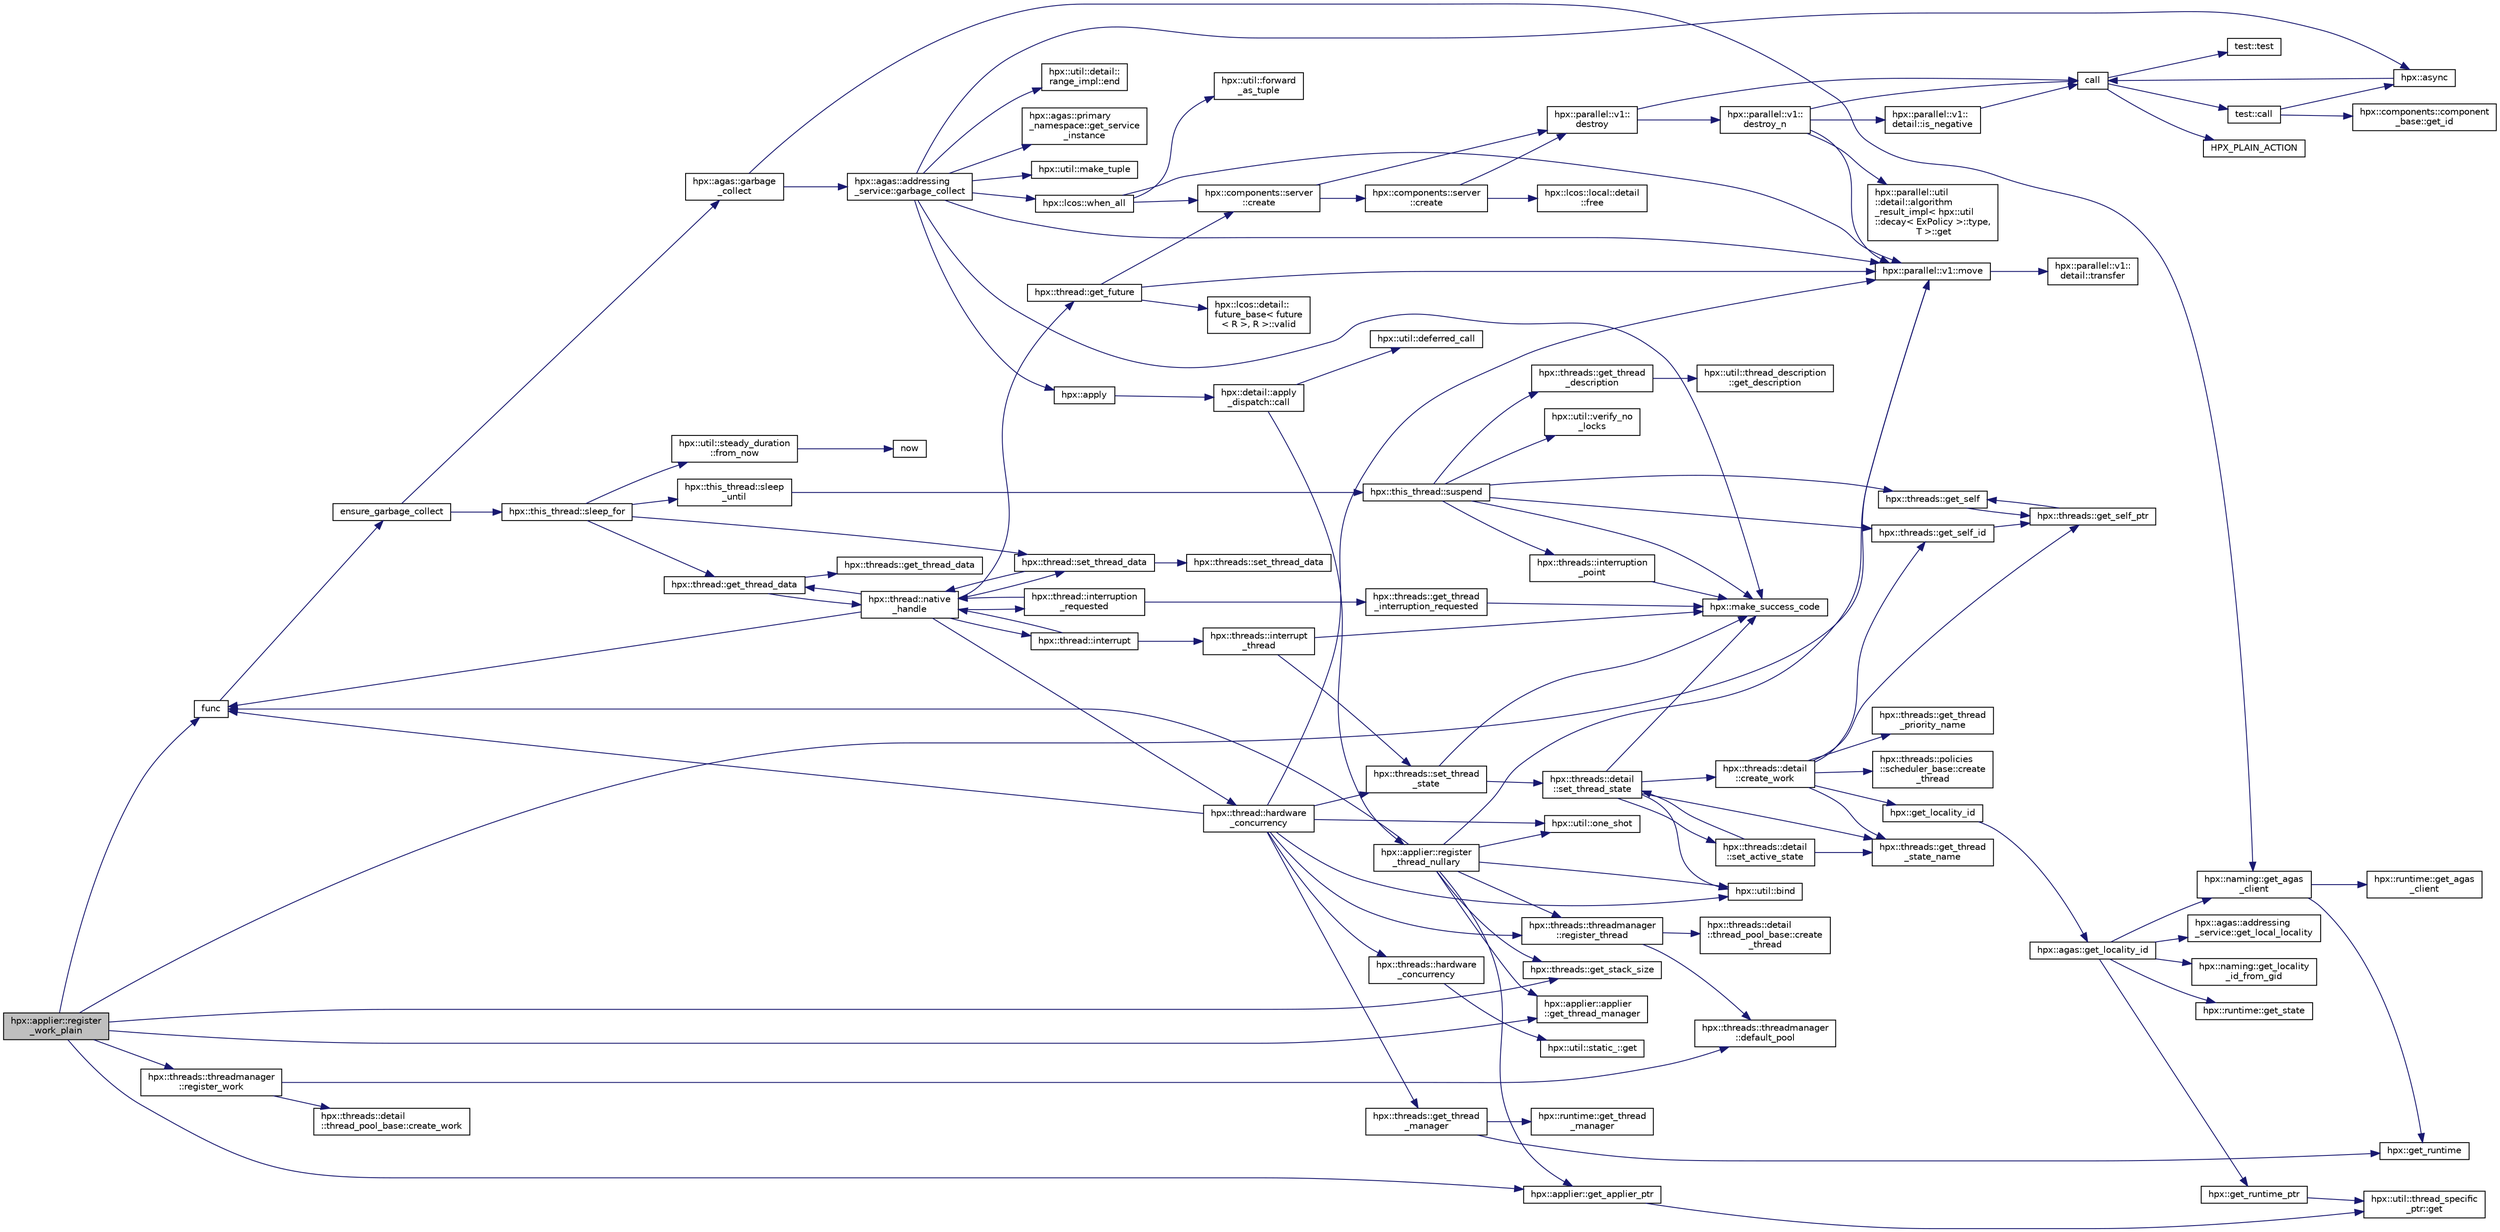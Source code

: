 digraph "hpx::applier::register_work_plain"
{
  edge [fontname="Helvetica",fontsize="10",labelfontname="Helvetica",labelfontsize="10"];
  node [fontname="Helvetica",fontsize="10",shape=record];
  rankdir="LR";
  Node2400 [label="hpx::applier::register\l_work_plain",height=0.2,width=0.4,color="black", fillcolor="grey75", style="filled", fontcolor="black"];
  Node2400 -> Node2401 [color="midnightblue",fontsize="10",style="solid",fontname="Helvetica"];
  Node2401 [label="hpx::applier::get_applier_ptr",height=0.2,width=0.4,color="black", fillcolor="white", style="filled",URL="$d8/dcb/namespacehpx_1_1applier.html#a617483cf2b77ad3a0aa428ade7b35299"];
  Node2401 -> Node2402 [color="midnightblue",fontsize="10",style="solid",fontname="Helvetica"];
  Node2402 [label="hpx::util::thread_specific\l_ptr::get",height=0.2,width=0.4,color="black", fillcolor="white", style="filled",URL="$d4/d4c/structhpx_1_1util_1_1thread__specific__ptr.html#a3b27d8520710478aa41d1f74206bdba9"];
  Node2400 -> Node2403 [color="midnightblue",fontsize="10",style="solid",fontname="Helvetica"];
  Node2403 [label="func",height=0.2,width=0.4,color="black", fillcolor="white", style="filled",URL="$d8/dfd/id__type__ref__counting__1032_8cpp.html#ab811b86ea5107ffb3351fcaa29d2c652"];
  Node2403 -> Node2404 [color="midnightblue",fontsize="10",style="solid",fontname="Helvetica"];
  Node2404 [label="ensure_garbage_collect",height=0.2,width=0.4,color="black", fillcolor="white", style="filled",URL="$d8/dfd/id__type__ref__counting__1032_8cpp.html#a5264b94bf7c262ac0e521fb290d476d5"];
  Node2404 -> Node2405 [color="midnightblue",fontsize="10",style="solid",fontname="Helvetica"];
  Node2405 [label="hpx::this_thread::sleep_for",height=0.2,width=0.4,color="black", fillcolor="white", style="filled",URL="$d9/d52/namespacehpx_1_1this__thread.html#afc042a5a5fa52eef2d1d177a343435cf"];
  Node2405 -> Node2406 [color="midnightblue",fontsize="10",style="solid",fontname="Helvetica"];
  Node2406 [label="hpx::this_thread::sleep\l_until",height=0.2,width=0.4,color="black", fillcolor="white", style="filled",URL="$d9/d52/namespacehpx_1_1this__thread.html#ae12a853980115b23ff0ab8ca06622658"];
  Node2406 -> Node2407 [color="midnightblue",fontsize="10",style="solid",fontname="Helvetica"];
  Node2407 [label="hpx::this_thread::suspend",height=0.2,width=0.4,color="black", fillcolor="white", style="filled",URL="$d9/d52/namespacehpx_1_1this__thread.html#aca220026fb3014c0881d129fe31c0073"];
  Node2407 -> Node2408 [color="midnightblue",fontsize="10",style="solid",fontname="Helvetica"];
  Node2408 [label="hpx::threads::get_self",height=0.2,width=0.4,color="black", fillcolor="white", style="filled",URL="$d7/d28/namespacehpx_1_1threads.html#a07daf4d6d29233f20d66d41ab7b5b8e8"];
  Node2408 -> Node2409 [color="midnightblue",fontsize="10",style="solid",fontname="Helvetica"];
  Node2409 [label="hpx::threads::get_self_ptr",height=0.2,width=0.4,color="black", fillcolor="white", style="filled",URL="$d7/d28/namespacehpx_1_1threads.html#a22877ae347ad884cde3a51397dad6c53"];
  Node2409 -> Node2408 [color="midnightblue",fontsize="10",style="solid",fontname="Helvetica"];
  Node2407 -> Node2410 [color="midnightblue",fontsize="10",style="solid",fontname="Helvetica"];
  Node2410 [label="hpx::threads::get_self_id",height=0.2,width=0.4,color="black", fillcolor="white", style="filled",URL="$d7/d28/namespacehpx_1_1threads.html#afafe0f900b9fac3d4ed3c747625c1cfe"];
  Node2410 -> Node2409 [color="midnightblue",fontsize="10",style="solid",fontname="Helvetica"];
  Node2407 -> Node2411 [color="midnightblue",fontsize="10",style="solid",fontname="Helvetica"];
  Node2411 [label="hpx::threads::interruption\l_point",height=0.2,width=0.4,color="black", fillcolor="white", style="filled",URL="$d7/d28/namespacehpx_1_1threads.html#ada6ec56a12b050707311d8c628089059"];
  Node2411 -> Node2412 [color="midnightblue",fontsize="10",style="solid",fontname="Helvetica"];
  Node2412 [label="hpx::make_success_code",height=0.2,width=0.4,color="black", fillcolor="white", style="filled",URL="$d8/d83/namespacehpx.html#a0e8512a8f49e2a6c8185061181419d8f",tooltip="Returns error_code(hpx::success, \"success\", mode). "];
  Node2407 -> Node2413 [color="midnightblue",fontsize="10",style="solid",fontname="Helvetica"];
  Node2413 [label="hpx::util::verify_no\l_locks",height=0.2,width=0.4,color="black", fillcolor="white", style="filled",URL="$df/dad/namespacehpx_1_1util.html#ae0e1837ee6f09b79b26c2e788d2e9fc9"];
  Node2407 -> Node2414 [color="midnightblue",fontsize="10",style="solid",fontname="Helvetica"];
  Node2414 [label="hpx::threads::get_thread\l_description",height=0.2,width=0.4,color="black", fillcolor="white", style="filled",URL="$d7/d28/namespacehpx_1_1threads.html#a42fc18a7a680f4e8bc633a4b4c956701"];
  Node2414 -> Node2415 [color="midnightblue",fontsize="10",style="solid",fontname="Helvetica"];
  Node2415 [label="hpx::util::thread_description\l::get_description",height=0.2,width=0.4,color="black", fillcolor="white", style="filled",URL="$df/d9e/structhpx_1_1util_1_1thread__description.html#a8c834e14eca6eb228188022577f9f952"];
  Node2407 -> Node2412 [color="midnightblue",fontsize="10",style="solid",fontname="Helvetica"];
  Node2405 -> Node2416 [color="midnightblue",fontsize="10",style="solid",fontname="Helvetica"];
  Node2416 [label="hpx::util::steady_duration\l::from_now",height=0.2,width=0.4,color="black", fillcolor="white", style="filled",URL="$d9/d4f/classhpx_1_1util_1_1steady__duration.html#a0132206d767cd0f7395507b40111a153"];
  Node2416 -> Node2417 [color="midnightblue",fontsize="10",style="solid",fontname="Helvetica"];
  Node2417 [label="now",height=0.2,width=0.4,color="black", fillcolor="white", style="filled",URL="$de/db3/1d__stencil__1__omp_8cpp.html#a89e9667753dccfac455bd37a7a3a7b16"];
  Node2405 -> Node2418 [color="midnightblue",fontsize="10",style="solid",fontname="Helvetica"];
  Node2418 [label="hpx::thread::get_thread_data",height=0.2,width=0.4,color="black", fillcolor="white", style="filled",URL="$de/d9b/classhpx_1_1thread.html#a4535ef82cec3b953d2c941d20e3e3904"];
  Node2418 -> Node2419 [color="midnightblue",fontsize="10",style="solid",fontname="Helvetica"];
  Node2419 [label="hpx::threads::get_thread_data",height=0.2,width=0.4,color="black", fillcolor="white", style="filled",URL="$d7/d28/namespacehpx_1_1threads.html#a8737931ff6303807225f735b2b384ae4"];
  Node2418 -> Node2420 [color="midnightblue",fontsize="10",style="solid",fontname="Helvetica"];
  Node2420 [label="hpx::thread::native\l_handle",height=0.2,width=0.4,color="black", fillcolor="white", style="filled",URL="$de/d9b/classhpx_1_1thread.html#acf48190d264ab64c1c4ec99d0b421b5a"];
  Node2420 -> Node2421 [color="midnightblue",fontsize="10",style="solid",fontname="Helvetica"];
  Node2421 [label="hpx::thread::hardware\l_concurrency",height=0.2,width=0.4,color="black", fillcolor="white", style="filled",URL="$de/d9b/classhpx_1_1thread.html#a8e4fff210e02485ba493bc3a2a956c03"];
  Node2421 -> Node2422 [color="midnightblue",fontsize="10",style="solid",fontname="Helvetica"];
  Node2422 [label="hpx::threads::hardware\l_concurrency",height=0.2,width=0.4,color="black", fillcolor="white", style="filled",URL="$d7/d28/namespacehpx_1_1threads.html#aa8752a235478d2ad7b5ac467b63ab527"];
  Node2422 -> Node2423 [color="midnightblue",fontsize="10",style="solid",fontname="Helvetica"];
  Node2423 [label="hpx::util::static_::get",height=0.2,width=0.4,color="black", fillcolor="white", style="filled",URL="$d3/dbb/structhpx_1_1util_1_1static__.html#a2967c633948a3bf17a3b5405ef5a8318"];
  Node2421 -> Node2403 [color="midnightblue",fontsize="10",style="solid",fontname="Helvetica"];
  Node2421 -> Node2424 [color="midnightblue",fontsize="10",style="solid",fontname="Helvetica"];
  Node2424 [label="hpx::util::bind",height=0.2,width=0.4,color="black", fillcolor="white", style="filled",URL="$df/dad/namespacehpx_1_1util.html#ad844caedf82a0173d6909d910c3e48c6"];
  Node2421 -> Node2425 [color="midnightblue",fontsize="10",style="solid",fontname="Helvetica"];
  Node2425 [label="hpx::util::one_shot",height=0.2,width=0.4,color="black", fillcolor="white", style="filled",URL="$df/dad/namespacehpx_1_1util.html#a273e61be42a72415291e0ec0a4f28c7a"];
  Node2421 -> Node2426 [color="midnightblue",fontsize="10",style="solid",fontname="Helvetica"];
  Node2426 [label="hpx::parallel::v1::move",height=0.2,width=0.4,color="black", fillcolor="white", style="filled",URL="$db/db9/namespacehpx_1_1parallel_1_1v1.html#aa7c4ede081ce786c9d1eb1adff495cfc"];
  Node2426 -> Node2427 [color="midnightblue",fontsize="10",style="solid",fontname="Helvetica"];
  Node2427 [label="hpx::parallel::v1::\ldetail::transfer",height=0.2,width=0.4,color="black", fillcolor="white", style="filled",URL="$d2/ddd/namespacehpx_1_1parallel_1_1v1_1_1detail.html#ab1b56a05e1885ca7cc7ffa1804dd2f3c"];
  Node2421 -> Node2428 [color="midnightblue",fontsize="10",style="solid",fontname="Helvetica"];
  Node2428 [label="hpx::threads::get_thread\l_manager",height=0.2,width=0.4,color="black", fillcolor="white", style="filled",URL="$d7/d28/namespacehpx_1_1threads.html#a076973c3a53beadde7d967e22c4f6cce"];
  Node2428 -> Node2429 [color="midnightblue",fontsize="10",style="solid",fontname="Helvetica"];
  Node2429 [label="hpx::get_runtime",height=0.2,width=0.4,color="black", fillcolor="white", style="filled",URL="$d8/d83/namespacehpx.html#aef902cc6c7dd3b9fbadf34d1e850a070"];
  Node2428 -> Node2430 [color="midnightblue",fontsize="10",style="solid",fontname="Helvetica"];
  Node2430 [label="hpx::runtime::get_thread\l_manager",height=0.2,width=0.4,color="black", fillcolor="white", style="filled",URL="$d0/d7b/classhpx_1_1runtime.html#a865b12d57fcd44a8d3dda3e35414f563"];
  Node2421 -> Node2431 [color="midnightblue",fontsize="10",style="solid",fontname="Helvetica"];
  Node2431 [label="hpx::threads::threadmanager\l::register_thread",height=0.2,width=0.4,color="black", fillcolor="white", style="filled",URL="$d5/daa/classhpx_1_1threads_1_1threadmanager.html#a7f79c7578e08a60ca45eb276ce8133d8"];
  Node2431 -> Node2432 [color="midnightblue",fontsize="10",style="solid",fontname="Helvetica"];
  Node2432 [label="hpx::threads::threadmanager\l::default_pool",height=0.2,width=0.4,color="black", fillcolor="white", style="filled",URL="$d5/daa/classhpx_1_1threads_1_1threadmanager.html#a851f067d03b5dd1c5e6a9a6a841e05df"];
  Node2431 -> Node2433 [color="midnightblue",fontsize="10",style="solid",fontname="Helvetica"];
  Node2433 [label="hpx::threads::detail\l::thread_pool_base::create\l_thread",height=0.2,width=0.4,color="black", fillcolor="white", style="filled",URL="$de/dae/classhpx_1_1threads_1_1detail_1_1thread__pool__base.html#ad35d3779eef6f4528e62a26d71b34b34"];
  Node2421 -> Node2434 [color="midnightblue",fontsize="10",style="solid",fontname="Helvetica"];
  Node2434 [label="hpx::threads::set_thread\l_state",height=0.2,width=0.4,color="black", fillcolor="white", style="filled",URL="$d7/d28/namespacehpx_1_1threads.html#ac0690ad16ad778bcc79dcd727cc33025",tooltip="Set the thread state of the thread referenced by the thread_id id. "];
  Node2434 -> Node2412 [color="midnightblue",fontsize="10",style="solid",fontname="Helvetica"];
  Node2434 -> Node2435 [color="midnightblue",fontsize="10",style="solid",fontname="Helvetica"];
  Node2435 [label="hpx::threads::detail\l::set_thread_state",height=0.2,width=0.4,color="black", fillcolor="white", style="filled",URL="$d2/dd1/namespacehpx_1_1threads_1_1detail.html#af85ddc854c4a149bf1738eb1b111b9ab"];
  Node2435 -> Node2436 [color="midnightblue",fontsize="10",style="solid",fontname="Helvetica"];
  Node2436 [label="hpx::threads::get_thread\l_state_name",height=0.2,width=0.4,color="black", fillcolor="white", style="filled",URL="$d7/d28/namespacehpx_1_1threads.html#a26f91ea8d2195f165c033241c5cd11db"];
  Node2435 -> Node2412 [color="midnightblue",fontsize="10",style="solid",fontname="Helvetica"];
  Node2435 -> Node2424 [color="midnightblue",fontsize="10",style="solid",fontname="Helvetica"];
  Node2435 -> Node2437 [color="midnightblue",fontsize="10",style="solid",fontname="Helvetica"];
  Node2437 [label="hpx::threads::detail\l::set_active_state",height=0.2,width=0.4,color="black", fillcolor="white", style="filled",URL="$d2/dd1/namespacehpx_1_1threads_1_1detail.html#a45884a5bf04ad66a4f259231a3947e76"];
  Node2437 -> Node2436 [color="midnightblue",fontsize="10",style="solid",fontname="Helvetica"];
  Node2437 -> Node2435 [color="midnightblue",fontsize="10",style="solid",fontname="Helvetica"];
  Node2435 -> Node2438 [color="midnightblue",fontsize="10",style="solid",fontname="Helvetica"];
  Node2438 [label="hpx::threads::detail\l::create_work",height=0.2,width=0.4,color="black", fillcolor="white", style="filled",URL="$d2/dd1/namespacehpx_1_1threads_1_1detail.html#ae22384a3c1b1a1940032fad068fb54b1"];
  Node2438 -> Node2436 [color="midnightblue",fontsize="10",style="solid",fontname="Helvetica"];
  Node2438 -> Node2439 [color="midnightblue",fontsize="10",style="solid",fontname="Helvetica"];
  Node2439 [label="hpx::threads::get_thread\l_priority_name",height=0.2,width=0.4,color="black", fillcolor="white", style="filled",URL="$d7/d28/namespacehpx_1_1threads.html#a9c6b2fec0c1cf5b06ff83ce756ca6d42"];
  Node2438 -> Node2409 [color="midnightblue",fontsize="10",style="solid",fontname="Helvetica"];
  Node2438 -> Node2410 [color="midnightblue",fontsize="10",style="solid",fontname="Helvetica"];
  Node2438 -> Node2440 [color="midnightblue",fontsize="10",style="solid",fontname="Helvetica"];
  Node2440 [label="hpx::get_locality_id",height=0.2,width=0.4,color="black", fillcolor="white", style="filled",URL="$d8/d83/namespacehpx.html#a158d7c54a657bb364c1704033010697b",tooltip="Return the number of the locality this function is being called from. "];
  Node2440 -> Node2441 [color="midnightblue",fontsize="10",style="solid",fontname="Helvetica"];
  Node2441 [label="hpx::agas::get_locality_id",height=0.2,width=0.4,color="black", fillcolor="white", style="filled",URL="$dc/d54/namespacehpx_1_1agas.html#a491cc2ddecdf0f1a9129900caa6a4d3e"];
  Node2441 -> Node2442 [color="midnightblue",fontsize="10",style="solid",fontname="Helvetica"];
  Node2442 [label="hpx::get_runtime_ptr",height=0.2,width=0.4,color="black", fillcolor="white", style="filled",URL="$d8/d83/namespacehpx.html#af29daf2bb3e01b4d6495a1742b6cce64"];
  Node2442 -> Node2402 [color="midnightblue",fontsize="10",style="solid",fontname="Helvetica"];
  Node2441 -> Node2443 [color="midnightblue",fontsize="10",style="solid",fontname="Helvetica"];
  Node2443 [label="hpx::runtime::get_state",height=0.2,width=0.4,color="black", fillcolor="white", style="filled",URL="$d0/d7b/classhpx_1_1runtime.html#ab405f80e060dac95d624520f38b0524c"];
  Node2441 -> Node2444 [color="midnightblue",fontsize="10",style="solid",fontname="Helvetica"];
  Node2444 [label="hpx::naming::get_agas\l_client",height=0.2,width=0.4,color="black", fillcolor="white", style="filled",URL="$d4/dc9/namespacehpx_1_1naming.html#a0408fffd5d34b620712a801b0ae3b032"];
  Node2444 -> Node2429 [color="midnightblue",fontsize="10",style="solid",fontname="Helvetica"];
  Node2444 -> Node2445 [color="midnightblue",fontsize="10",style="solid",fontname="Helvetica"];
  Node2445 [label="hpx::runtime::get_agas\l_client",height=0.2,width=0.4,color="black", fillcolor="white", style="filled",URL="$d0/d7b/classhpx_1_1runtime.html#aeb5dddd30d6b9861669af8ad44d1a96a"];
  Node2441 -> Node2446 [color="midnightblue",fontsize="10",style="solid",fontname="Helvetica"];
  Node2446 [label="hpx::agas::addressing\l_service::get_local_locality",height=0.2,width=0.4,color="black", fillcolor="white", style="filled",URL="$db/d58/structhpx_1_1agas_1_1addressing__service.html#ab52c19a37c2a7a006c6c15f90ad0539c"];
  Node2441 -> Node2447 [color="midnightblue",fontsize="10",style="solid",fontname="Helvetica"];
  Node2447 [label="hpx::naming::get_locality\l_id_from_gid",height=0.2,width=0.4,color="black", fillcolor="white", style="filled",URL="$d4/dc9/namespacehpx_1_1naming.html#a7fd43037784560bd04fda9b49e33529f"];
  Node2438 -> Node2448 [color="midnightblue",fontsize="10",style="solid",fontname="Helvetica"];
  Node2448 [label="hpx::threads::policies\l::scheduler_base::create\l_thread",height=0.2,width=0.4,color="black", fillcolor="white", style="filled",URL="$dd/d7e/structhpx_1_1threads_1_1policies_1_1scheduler__base.html#ad3b05cd7f363cc8e8410ce368c3794e0"];
  Node2420 -> Node2449 [color="midnightblue",fontsize="10",style="solid",fontname="Helvetica"];
  Node2449 [label="hpx::thread::interrupt",height=0.2,width=0.4,color="black", fillcolor="white", style="filled",URL="$de/d9b/classhpx_1_1thread.html#ac34d0d033aa743c476a79dbc2e1a8a39"];
  Node2449 -> Node2450 [color="midnightblue",fontsize="10",style="solid",fontname="Helvetica"];
  Node2450 [label="hpx::threads::interrupt\l_thread",height=0.2,width=0.4,color="black", fillcolor="white", style="filled",URL="$d7/d28/namespacehpx_1_1threads.html#a6bdda1a2aab61b9b13d274b5155d7e73"];
  Node2450 -> Node2412 [color="midnightblue",fontsize="10",style="solid",fontname="Helvetica"];
  Node2450 -> Node2434 [color="midnightblue",fontsize="10",style="solid",fontname="Helvetica"];
  Node2449 -> Node2420 [color="midnightblue",fontsize="10",style="solid",fontname="Helvetica"];
  Node2420 -> Node2451 [color="midnightblue",fontsize="10",style="solid",fontname="Helvetica"];
  Node2451 [label="hpx::thread::interruption\l_requested",height=0.2,width=0.4,color="black", fillcolor="white", style="filled",URL="$de/d9b/classhpx_1_1thread.html#a33276bb4c20bbb0b1978944e18ef71b8"];
  Node2451 -> Node2452 [color="midnightblue",fontsize="10",style="solid",fontname="Helvetica"];
  Node2452 [label="hpx::threads::get_thread\l_interruption_requested",height=0.2,width=0.4,color="black", fillcolor="white", style="filled",URL="$d7/d28/namespacehpx_1_1threads.html#ae64a7fdb8b5c8bac7be0c8282672a03b"];
  Node2452 -> Node2412 [color="midnightblue",fontsize="10",style="solid",fontname="Helvetica"];
  Node2451 -> Node2420 [color="midnightblue",fontsize="10",style="solid",fontname="Helvetica"];
  Node2420 -> Node2453 [color="midnightblue",fontsize="10",style="solid",fontname="Helvetica"];
  Node2453 [label="hpx::thread::get_future",height=0.2,width=0.4,color="black", fillcolor="white", style="filled",URL="$de/d9b/classhpx_1_1thread.html#a87fdb0d8da826366fc190ed224900a64"];
  Node2453 -> Node2454 [color="midnightblue",fontsize="10",style="solid",fontname="Helvetica"];
  Node2454 [label="hpx::lcos::detail::\lfuture_base\< future\l\< R \>, R \>::valid",height=0.2,width=0.4,color="black", fillcolor="white", style="filled",URL="$d5/dd7/classhpx_1_1lcos_1_1detail_1_1future__base.html#aaf7beb7374815614363033bd96573e75"];
  Node2453 -> Node2455 [color="midnightblue",fontsize="10",style="solid",fontname="Helvetica"];
  Node2455 [label="hpx::components::server\l::create",height=0.2,width=0.4,color="black", fillcolor="white", style="filled",URL="$d2/da2/namespacehpx_1_1components_1_1server.html#ac776c89f3d68ceb910e8cee9fa937ab4",tooltip="Create arrays of components using their default constructor. "];
  Node2455 -> Node2456 [color="midnightblue",fontsize="10",style="solid",fontname="Helvetica"];
  Node2456 [label="hpx::components::server\l::create",height=0.2,width=0.4,color="black", fillcolor="white", style="filled",URL="$d2/da2/namespacehpx_1_1components_1_1server.html#a77d26de181c97b444565e230577981bd"];
  Node2456 -> Node2457 [color="midnightblue",fontsize="10",style="solid",fontname="Helvetica"];
  Node2457 [label="hpx::lcos::local::detail\l::free",height=0.2,width=0.4,color="black", fillcolor="white", style="filled",URL="$d4/dcb/namespacehpx_1_1lcos_1_1local_1_1detail.html#a55a940f019734e9bb045dc123cd80e48"];
  Node2456 -> Node2458 [color="midnightblue",fontsize="10",style="solid",fontname="Helvetica"];
  Node2458 [label="hpx::parallel::v1::\ldestroy",height=0.2,width=0.4,color="black", fillcolor="white", style="filled",URL="$db/db9/namespacehpx_1_1parallel_1_1v1.html#acf303558375048e8a7cc9a2c2e09477f"];
  Node2458 -> Node2459 [color="midnightblue",fontsize="10",style="solid",fontname="Helvetica"];
  Node2459 [label="call",height=0.2,width=0.4,color="black", fillcolor="white", style="filled",URL="$d2/d67/promise__1620_8cpp.html#a58357f0b82bc761e1d0b9091ed563a70"];
  Node2459 -> Node2460 [color="midnightblue",fontsize="10",style="solid",fontname="Helvetica"];
  Node2460 [label="test::test",height=0.2,width=0.4,color="black", fillcolor="white", style="filled",URL="$d8/d89/structtest.html#ab42d5ece712d716b04cb3f686f297a26"];
  Node2459 -> Node2461 [color="midnightblue",fontsize="10",style="solid",fontname="Helvetica"];
  Node2461 [label="HPX_PLAIN_ACTION",height=0.2,width=0.4,color="black", fillcolor="white", style="filled",URL="$d2/d67/promise__1620_8cpp.html#ab96aab827a4b1fcaf66cfe0ba83fef23"];
  Node2459 -> Node2462 [color="midnightblue",fontsize="10",style="solid",fontname="Helvetica"];
  Node2462 [label="test::call",height=0.2,width=0.4,color="black", fillcolor="white", style="filled",URL="$d8/d89/structtest.html#aeb29e7ed6518b9426ccf1344c52620ae"];
  Node2462 -> Node2463 [color="midnightblue",fontsize="10",style="solid",fontname="Helvetica"];
  Node2463 [label="hpx::async",height=0.2,width=0.4,color="black", fillcolor="white", style="filled",URL="$d8/d83/namespacehpx.html#acb7d8e37b73b823956ce144f9a57eaa4"];
  Node2463 -> Node2459 [color="midnightblue",fontsize="10",style="solid",fontname="Helvetica"];
  Node2462 -> Node2464 [color="midnightblue",fontsize="10",style="solid",fontname="Helvetica"];
  Node2464 [label="hpx::components::component\l_base::get_id",height=0.2,width=0.4,color="black", fillcolor="white", style="filled",URL="$d2/de6/classhpx_1_1components_1_1component__base.html#a4c8fd93514039bdf01c48d66d82b19cd"];
  Node2458 -> Node2465 [color="midnightblue",fontsize="10",style="solid",fontname="Helvetica"];
  Node2465 [label="hpx::parallel::v1::\ldestroy_n",height=0.2,width=0.4,color="black", fillcolor="white", style="filled",URL="$db/db9/namespacehpx_1_1parallel_1_1v1.html#a71d0691132a300690163f5636bcd5bd3"];
  Node2465 -> Node2466 [color="midnightblue",fontsize="10",style="solid",fontname="Helvetica"];
  Node2466 [label="hpx::parallel::v1::\ldetail::is_negative",height=0.2,width=0.4,color="black", fillcolor="white", style="filled",URL="$d2/ddd/namespacehpx_1_1parallel_1_1v1_1_1detail.html#adf2e40fc4b20ad0fd442ee3118a4d527"];
  Node2466 -> Node2459 [color="midnightblue",fontsize="10",style="solid",fontname="Helvetica"];
  Node2465 -> Node2467 [color="midnightblue",fontsize="10",style="solid",fontname="Helvetica"];
  Node2467 [label="hpx::parallel::util\l::detail::algorithm\l_result_impl\< hpx::util\l::decay\< ExPolicy \>::type,\l T \>::get",height=0.2,width=0.4,color="black", fillcolor="white", style="filled",URL="$d2/d42/structhpx_1_1parallel_1_1util_1_1detail_1_1algorithm__result__impl.html#ab5b051e8ec74eff5e0e62fd63f5d377e"];
  Node2465 -> Node2426 [color="midnightblue",fontsize="10",style="solid",fontname="Helvetica"];
  Node2465 -> Node2459 [color="midnightblue",fontsize="10",style="solid",fontname="Helvetica"];
  Node2455 -> Node2458 [color="midnightblue",fontsize="10",style="solid",fontname="Helvetica"];
  Node2453 -> Node2426 [color="midnightblue",fontsize="10",style="solid",fontname="Helvetica"];
  Node2420 -> Node2418 [color="midnightblue",fontsize="10",style="solid",fontname="Helvetica"];
  Node2420 -> Node2468 [color="midnightblue",fontsize="10",style="solid",fontname="Helvetica"];
  Node2468 [label="hpx::thread::set_thread_data",height=0.2,width=0.4,color="black", fillcolor="white", style="filled",URL="$de/d9b/classhpx_1_1thread.html#a7317a3cf5251f3b33c990449570d4cea"];
  Node2468 -> Node2469 [color="midnightblue",fontsize="10",style="solid",fontname="Helvetica"];
  Node2469 [label="hpx::threads::set_thread_data",height=0.2,width=0.4,color="black", fillcolor="white", style="filled",URL="$d7/d28/namespacehpx_1_1threads.html#a00a625acc149fce3ae38e4340454acf7"];
  Node2468 -> Node2420 [color="midnightblue",fontsize="10",style="solid",fontname="Helvetica"];
  Node2420 -> Node2403 [color="midnightblue",fontsize="10",style="solid",fontname="Helvetica"];
  Node2405 -> Node2468 [color="midnightblue",fontsize="10",style="solid",fontname="Helvetica"];
  Node2404 -> Node2470 [color="midnightblue",fontsize="10",style="solid",fontname="Helvetica"];
  Node2470 [label="hpx::agas::garbage\l_collect",height=0.2,width=0.4,color="black", fillcolor="white", style="filled",URL="$dc/d54/namespacehpx_1_1agas.html#a951337adc4f9bd6df00a50737468e911"];
  Node2470 -> Node2444 [color="midnightblue",fontsize="10",style="solid",fontname="Helvetica"];
  Node2470 -> Node2471 [color="midnightblue",fontsize="10",style="solid",fontname="Helvetica"];
  Node2471 [label="hpx::agas::addressing\l_service::garbage_collect",height=0.2,width=0.4,color="black", fillcolor="white", style="filled",URL="$db/d58/structhpx_1_1agas_1_1addressing__service.html#a87dcae0eacf6e62d5103ebf516d86f63"];
  Node2471 -> Node2412 [color="midnightblue",fontsize="10",style="solid",fontname="Helvetica"];
  Node2471 -> Node2472 [color="midnightblue",fontsize="10",style="solid",fontname="Helvetica"];
  Node2472 [label="hpx::agas::primary\l_namespace::get_service\l_instance",height=0.2,width=0.4,color="black", fillcolor="white", style="filled",URL="$d1/d43/structhpx_1_1agas_1_1primary__namespace.html#a7630ff0f30ff8c23b13b4672c5350e2e"];
  Node2471 -> Node2473 [color="midnightblue",fontsize="10",style="solid",fontname="Helvetica"];
  Node2473 [label="hpx::util::make_tuple",height=0.2,width=0.4,color="black", fillcolor="white", style="filled",URL="$df/dad/namespacehpx_1_1util.html#a06fa74211a987d208e013f400a9f5328"];
  Node2471 -> Node2474 [color="midnightblue",fontsize="10",style="solid",fontname="Helvetica"];
  Node2474 [label="hpx::util::detail::\lrange_impl::end",height=0.2,width=0.4,color="black", fillcolor="white", style="filled",URL="$d4/d4a/namespacehpx_1_1util_1_1detail_1_1range__impl.html#afb2ea48b0902f52ee4d8b764807b4316"];
  Node2471 -> Node2475 [color="midnightblue",fontsize="10",style="solid",fontname="Helvetica"];
  Node2475 [label="hpx::apply",height=0.2,width=0.4,color="black", fillcolor="white", style="filled",URL="$d8/d83/namespacehpx.html#aa87762f0db0731d385f3fdfdb25d59fc"];
  Node2475 -> Node2476 [color="midnightblue",fontsize="10",style="solid",fontname="Helvetica"];
  Node2476 [label="hpx::detail::apply\l_dispatch::call",height=0.2,width=0.4,color="black", fillcolor="white", style="filled",URL="$db/de8/structhpx_1_1detail_1_1apply__dispatch.html#a0755fab16d281e74bcff0f8045be9459"];
  Node2476 -> Node2477 [color="midnightblue",fontsize="10",style="solid",fontname="Helvetica"];
  Node2477 [label="hpx::applier::register\l_thread_nullary",height=0.2,width=0.4,color="black", fillcolor="white", style="filled",URL="$d8/dcb/namespacehpx_1_1applier.html#a401cd1145927e58d74d1eb52aaccd936"];
  Node2477 -> Node2401 [color="midnightblue",fontsize="10",style="solid",fontname="Helvetica"];
  Node2477 -> Node2403 [color="midnightblue",fontsize="10",style="solid",fontname="Helvetica"];
  Node2477 -> Node2424 [color="midnightblue",fontsize="10",style="solid",fontname="Helvetica"];
  Node2477 -> Node2425 [color="midnightblue",fontsize="10",style="solid",fontname="Helvetica"];
  Node2477 -> Node2426 [color="midnightblue",fontsize="10",style="solid",fontname="Helvetica"];
  Node2477 -> Node2478 [color="midnightblue",fontsize="10",style="solid",fontname="Helvetica"];
  Node2478 [label="hpx::threads::get_stack_size",height=0.2,width=0.4,color="black", fillcolor="white", style="filled",URL="$d7/d28/namespacehpx_1_1threads.html#af597241b3c2785150be206737ca04aa6",tooltip="The get_stack_size function is part of the thread related API. It. "];
  Node2477 -> Node2479 [color="midnightblue",fontsize="10",style="solid",fontname="Helvetica"];
  Node2479 [label="hpx::applier::applier\l::get_thread_manager",height=0.2,width=0.4,color="black", fillcolor="white", style="filled",URL="$da/dcb/classhpx_1_1applier_1_1applier.html#acc36d583973701e573be39da97bba866",tooltip="Access the thread-manager instance associated with this applier. "];
  Node2477 -> Node2431 [color="midnightblue",fontsize="10",style="solid",fontname="Helvetica"];
  Node2476 -> Node2480 [color="midnightblue",fontsize="10",style="solid",fontname="Helvetica"];
  Node2480 [label="hpx::util::deferred_call",height=0.2,width=0.4,color="black", fillcolor="white", style="filled",URL="$df/dad/namespacehpx_1_1util.html#acdded623c658a7a3436f7e76bc9d881c"];
  Node2471 -> Node2426 [color="midnightblue",fontsize="10",style="solid",fontname="Helvetica"];
  Node2471 -> Node2463 [color="midnightblue",fontsize="10",style="solid",fontname="Helvetica"];
  Node2471 -> Node2481 [color="midnightblue",fontsize="10",style="solid",fontname="Helvetica"];
  Node2481 [label="hpx::lcos::when_all",height=0.2,width=0.4,color="black", fillcolor="white", style="filled",URL="$d2/dc9/namespacehpx_1_1lcos.html#a1a6fb024d8690923fb185d5aee204d54"];
  Node2481 -> Node2482 [color="midnightblue",fontsize="10",style="solid",fontname="Helvetica"];
  Node2482 [label="hpx::util::forward\l_as_tuple",height=0.2,width=0.4,color="black", fillcolor="white", style="filled",URL="$df/dad/namespacehpx_1_1util.html#ab7c31e3f24c3302a4f67b6735a6fa597"];
  Node2481 -> Node2426 [color="midnightblue",fontsize="10",style="solid",fontname="Helvetica"];
  Node2481 -> Node2455 [color="midnightblue",fontsize="10",style="solid",fontname="Helvetica"];
  Node2400 -> Node2426 [color="midnightblue",fontsize="10",style="solid",fontname="Helvetica"];
  Node2400 -> Node2478 [color="midnightblue",fontsize="10",style="solid",fontname="Helvetica"];
  Node2400 -> Node2479 [color="midnightblue",fontsize="10",style="solid",fontname="Helvetica"];
  Node2400 -> Node2483 [color="midnightblue",fontsize="10",style="solid",fontname="Helvetica"];
  Node2483 [label="hpx::threads::threadmanager\l::register_work",height=0.2,width=0.4,color="black", fillcolor="white", style="filled",URL="$d5/daa/classhpx_1_1threads_1_1threadmanager.html#acaf980f67457995abfd56decf1d09274"];
  Node2483 -> Node2432 [color="midnightblue",fontsize="10",style="solid",fontname="Helvetica"];
  Node2483 -> Node2484 [color="midnightblue",fontsize="10",style="solid",fontname="Helvetica"];
  Node2484 [label="hpx::threads::detail\l::thread_pool_base::create_work",height=0.2,width=0.4,color="black", fillcolor="white", style="filled",URL="$de/dae/classhpx_1_1threads_1_1detail_1_1thread__pool__base.html#a559097bd0275cbae85bd428c6f33f351"];
}

